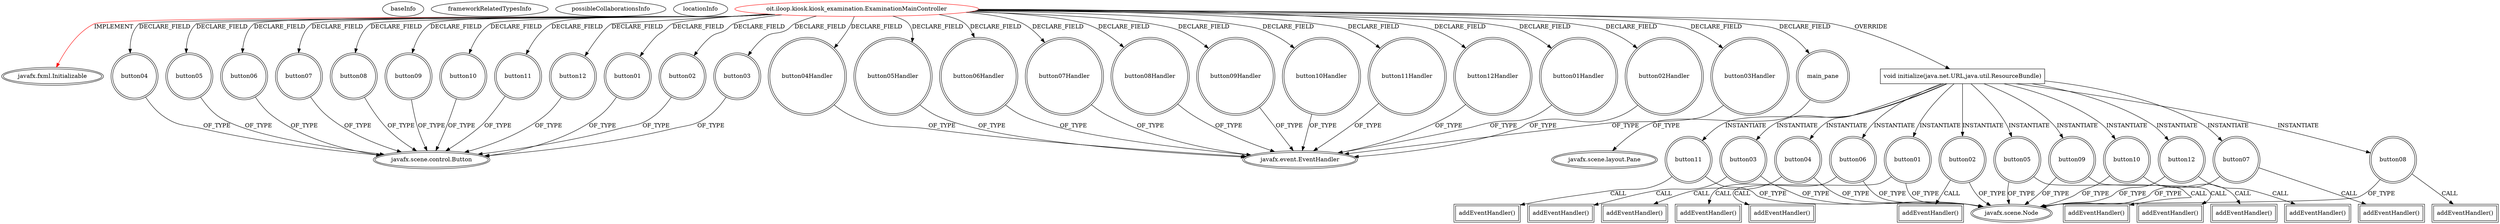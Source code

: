 digraph {
baseInfo[graphId=3122,category="extension_graph",isAnonymous=false,possibleRelation=false]
frameworkRelatedTypesInfo[0="javafx.fxml.Initializable"]
possibleCollaborationsInfo[]
locationInfo[projectName="iloop-kiosk-KIOSK-Project",filePath="/iloop-kiosk-KIOSK-Project/KIOSK-Project-master/src/oit/iloop/kiosk/kiosk_examination/ExaminationMainController.java",contextSignature="ExaminationMainController",graphId="3122"]
0[label="oit.iloop.kiosk.kiosk_examination.ExaminationMainController",vertexType="ROOT_CLIENT_CLASS_DECLARATION",isFrameworkType=false,color=red]
1[label="javafx.fxml.Initializable",vertexType="FRAMEWORK_INTERFACE_TYPE",isFrameworkType=true,peripheries=2]
2[label="button01",vertexType="FIELD_DECLARATION",isFrameworkType=true,peripheries=2,shape=circle]
3[label="javafx.scene.control.Button",vertexType="FRAMEWORK_CLASS_TYPE",isFrameworkType=true,peripheries=2]
4[label="button01Handler",vertexType="FIELD_DECLARATION",isFrameworkType=true,peripheries=2,shape=circle]
5[label="javafx.event.EventHandler",vertexType="FRAMEWORK_INTERFACE_TYPE",isFrameworkType=true,peripheries=2]
6[label="button02",vertexType="FIELD_DECLARATION",isFrameworkType=true,peripheries=2,shape=circle]
8[label="button02Handler",vertexType="FIELD_DECLARATION",isFrameworkType=true,peripheries=2,shape=circle]
10[label="button03",vertexType="FIELD_DECLARATION",isFrameworkType=true,peripheries=2,shape=circle]
12[label="button03Handler",vertexType="FIELD_DECLARATION",isFrameworkType=true,peripheries=2,shape=circle]
14[label="button04",vertexType="FIELD_DECLARATION",isFrameworkType=true,peripheries=2,shape=circle]
16[label="button04Handler",vertexType="FIELD_DECLARATION",isFrameworkType=true,peripheries=2,shape=circle]
18[label="button05",vertexType="FIELD_DECLARATION",isFrameworkType=true,peripheries=2,shape=circle]
20[label="button05Handler",vertexType="FIELD_DECLARATION",isFrameworkType=true,peripheries=2,shape=circle]
22[label="button06",vertexType="FIELD_DECLARATION",isFrameworkType=true,peripheries=2,shape=circle]
24[label="button06Handler",vertexType="FIELD_DECLARATION",isFrameworkType=true,peripheries=2,shape=circle]
26[label="button07",vertexType="FIELD_DECLARATION",isFrameworkType=true,peripheries=2,shape=circle]
28[label="button07Handler",vertexType="FIELD_DECLARATION",isFrameworkType=true,peripheries=2,shape=circle]
30[label="button08",vertexType="FIELD_DECLARATION",isFrameworkType=true,peripheries=2,shape=circle]
32[label="button08Handler",vertexType="FIELD_DECLARATION",isFrameworkType=true,peripheries=2,shape=circle]
34[label="button09",vertexType="FIELD_DECLARATION",isFrameworkType=true,peripheries=2,shape=circle]
36[label="button09Handler",vertexType="FIELD_DECLARATION",isFrameworkType=true,peripheries=2,shape=circle]
38[label="button10",vertexType="FIELD_DECLARATION",isFrameworkType=true,peripheries=2,shape=circle]
40[label="button10Handler",vertexType="FIELD_DECLARATION",isFrameworkType=true,peripheries=2,shape=circle]
42[label="button11",vertexType="FIELD_DECLARATION",isFrameworkType=true,peripheries=2,shape=circle]
44[label="button11Handler",vertexType="FIELD_DECLARATION",isFrameworkType=true,peripheries=2,shape=circle]
46[label="button12",vertexType="FIELD_DECLARATION",isFrameworkType=true,peripheries=2,shape=circle]
48[label="button12Handler",vertexType="FIELD_DECLARATION",isFrameworkType=true,peripheries=2,shape=circle]
50[label="main_pane",vertexType="FIELD_DECLARATION",isFrameworkType=true,peripheries=2,shape=circle]
51[label="javafx.scene.layout.Pane",vertexType="FRAMEWORK_CLASS_TYPE",isFrameworkType=true,peripheries=2]
52[label="void initialize(java.net.URL,java.util.ResourceBundle)",vertexType="OVERRIDING_METHOD_DECLARATION",isFrameworkType=false,shape=box]
53[label="button01",vertexType="VARIABLE_EXPRESION",isFrameworkType=true,peripheries=2,shape=circle]
55[label="javafx.scene.Node",vertexType="FRAMEWORK_CLASS_TYPE",isFrameworkType=true,peripheries=2]
54[label="addEventHandler()",vertexType="INSIDE_CALL",isFrameworkType=true,peripheries=2,shape=box]
56[label="button02",vertexType="VARIABLE_EXPRESION",isFrameworkType=true,peripheries=2,shape=circle]
57[label="addEventHandler()",vertexType="INSIDE_CALL",isFrameworkType=true,peripheries=2,shape=box]
59[label="button03",vertexType="VARIABLE_EXPRESION",isFrameworkType=true,peripheries=2,shape=circle]
60[label="addEventHandler()",vertexType="INSIDE_CALL",isFrameworkType=true,peripheries=2,shape=box]
62[label="button04",vertexType="VARIABLE_EXPRESION",isFrameworkType=true,peripheries=2,shape=circle]
63[label="addEventHandler()",vertexType="INSIDE_CALL",isFrameworkType=true,peripheries=2,shape=box]
65[label="button05",vertexType="VARIABLE_EXPRESION",isFrameworkType=true,peripheries=2,shape=circle]
66[label="addEventHandler()",vertexType="INSIDE_CALL",isFrameworkType=true,peripheries=2,shape=box]
68[label="button06",vertexType="VARIABLE_EXPRESION",isFrameworkType=true,peripheries=2,shape=circle]
69[label="addEventHandler()",vertexType="INSIDE_CALL",isFrameworkType=true,peripheries=2,shape=box]
71[label="button07",vertexType="VARIABLE_EXPRESION",isFrameworkType=true,peripheries=2,shape=circle]
72[label="addEventHandler()",vertexType="INSIDE_CALL",isFrameworkType=true,peripheries=2,shape=box]
74[label="button08",vertexType="VARIABLE_EXPRESION",isFrameworkType=true,peripheries=2,shape=circle]
75[label="addEventHandler()",vertexType="INSIDE_CALL",isFrameworkType=true,peripheries=2,shape=box]
77[label="button09",vertexType="VARIABLE_EXPRESION",isFrameworkType=true,peripheries=2,shape=circle]
78[label="addEventHandler()",vertexType="INSIDE_CALL",isFrameworkType=true,peripheries=2,shape=box]
80[label="button10",vertexType="VARIABLE_EXPRESION",isFrameworkType=true,peripheries=2,shape=circle]
81[label="addEventHandler()",vertexType="INSIDE_CALL",isFrameworkType=true,peripheries=2,shape=box]
83[label="button11",vertexType="VARIABLE_EXPRESION",isFrameworkType=true,peripheries=2,shape=circle]
84[label="addEventHandler()",vertexType="INSIDE_CALL",isFrameworkType=true,peripheries=2,shape=box]
86[label="button12",vertexType="VARIABLE_EXPRESION",isFrameworkType=true,peripheries=2,shape=circle]
87[label="addEventHandler()",vertexType="INSIDE_CALL",isFrameworkType=true,peripheries=2,shape=box]
0->1[label="IMPLEMENT",color=red]
0->2[label="DECLARE_FIELD"]
2->3[label="OF_TYPE"]
0->4[label="DECLARE_FIELD"]
4->5[label="OF_TYPE"]
0->6[label="DECLARE_FIELD"]
6->3[label="OF_TYPE"]
0->8[label="DECLARE_FIELD"]
8->5[label="OF_TYPE"]
0->10[label="DECLARE_FIELD"]
10->3[label="OF_TYPE"]
0->12[label="DECLARE_FIELD"]
12->5[label="OF_TYPE"]
0->14[label="DECLARE_FIELD"]
14->3[label="OF_TYPE"]
0->16[label="DECLARE_FIELD"]
16->5[label="OF_TYPE"]
0->18[label="DECLARE_FIELD"]
18->3[label="OF_TYPE"]
0->20[label="DECLARE_FIELD"]
20->5[label="OF_TYPE"]
0->22[label="DECLARE_FIELD"]
22->3[label="OF_TYPE"]
0->24[label="DECLARE_FIELD"]
24->5[label="OF_TYPE"]
0->26[label="DECLARE_FIELD"]
26->3[label="OF_TYPE"]
0->28[label="DECLARE_FIELD"]
28->5[label="OF_TYPE"]
0->30[label="DECLARE_FIELD"]
30->3[label="OF_TYPE"]
0->32[label="DECLARE_FIELD"]
32->5[label="OF_TYPE"]
0->34[label="DECLARE_FIELD"]
34->3[label="OF_TYPE"]
0->36[label="DECLARE_FIELD"]
36->5[label="OF_TYPE"]
0->38[label="DECLARE_FIELD"]
38->3[label="OF_TYPE"]
0->40[label="DECLARE_FIELD"]
40->5[label="OF_TYPE"]
0->42[label="DECLARE_FIELD"]
42->3[label="OF_TYPE"]
0->44[label="DECLARE_FIELD"]
44->5[label="OF_TYPE"]
0->46[label="DECLARE_FIELD"]
46->3[label="OF_TYPE"]
0->48[label="DECLARE_FIELD"]
48->5[label="OF_TYPE"]
0->50[label="DECLARE_FIELD"]
50->51[label="OF_TYPE"]
0->52[label="OVERRIDE"]
52->53[label="INSTANTIATE"]
53->55[label="OF_TYPE"]
53->54[label="CALL"]
52->56[label="INSTANTIATE"]
56->55[label="OF_TYPE"]
56->57[label="CALL"]
52->59[label="INSTANTIATE"]
59->55[label="OF_TYPE"]
59->60[label="CALL"]
52->62[label="INSTANTIATE"]
62->55[label="OF_TYPE"]
62->63[label="CALL"]
52->65[label="INSTANTIATE"]
65->55[label="OF_TYPE"]
65->66[label="CALL"]
52->68[label="INSTANTIATE"]
68->55[label="OF_TYPE"]
68->69[label="CALL"]
52->71[label="INSTANTIATE"]
71->55[label="OF_TYPE"]
71->72[label="CALL"]
52->74[label="INSTANTIATE"]
74->55[label="OF_TYPE"]
74->75[label="CALL"]
52->77[label="INSTANTIATE"]
77->55[label="OF_TYPE"]
77->78[label="CALL"]
52->80[label="INSTANTIATE"]
80->55[label="OF_TYPE"]
80->81[label="CALL"]
52->83[label="INSTANTIATE"]
83->55[label="OF_TYPE"]
83->84[label="CALL"]
52->86[label="INSTANTIATE"]
86->55[label="OF_TYPE"]
86->87[label="CALL"]
}
